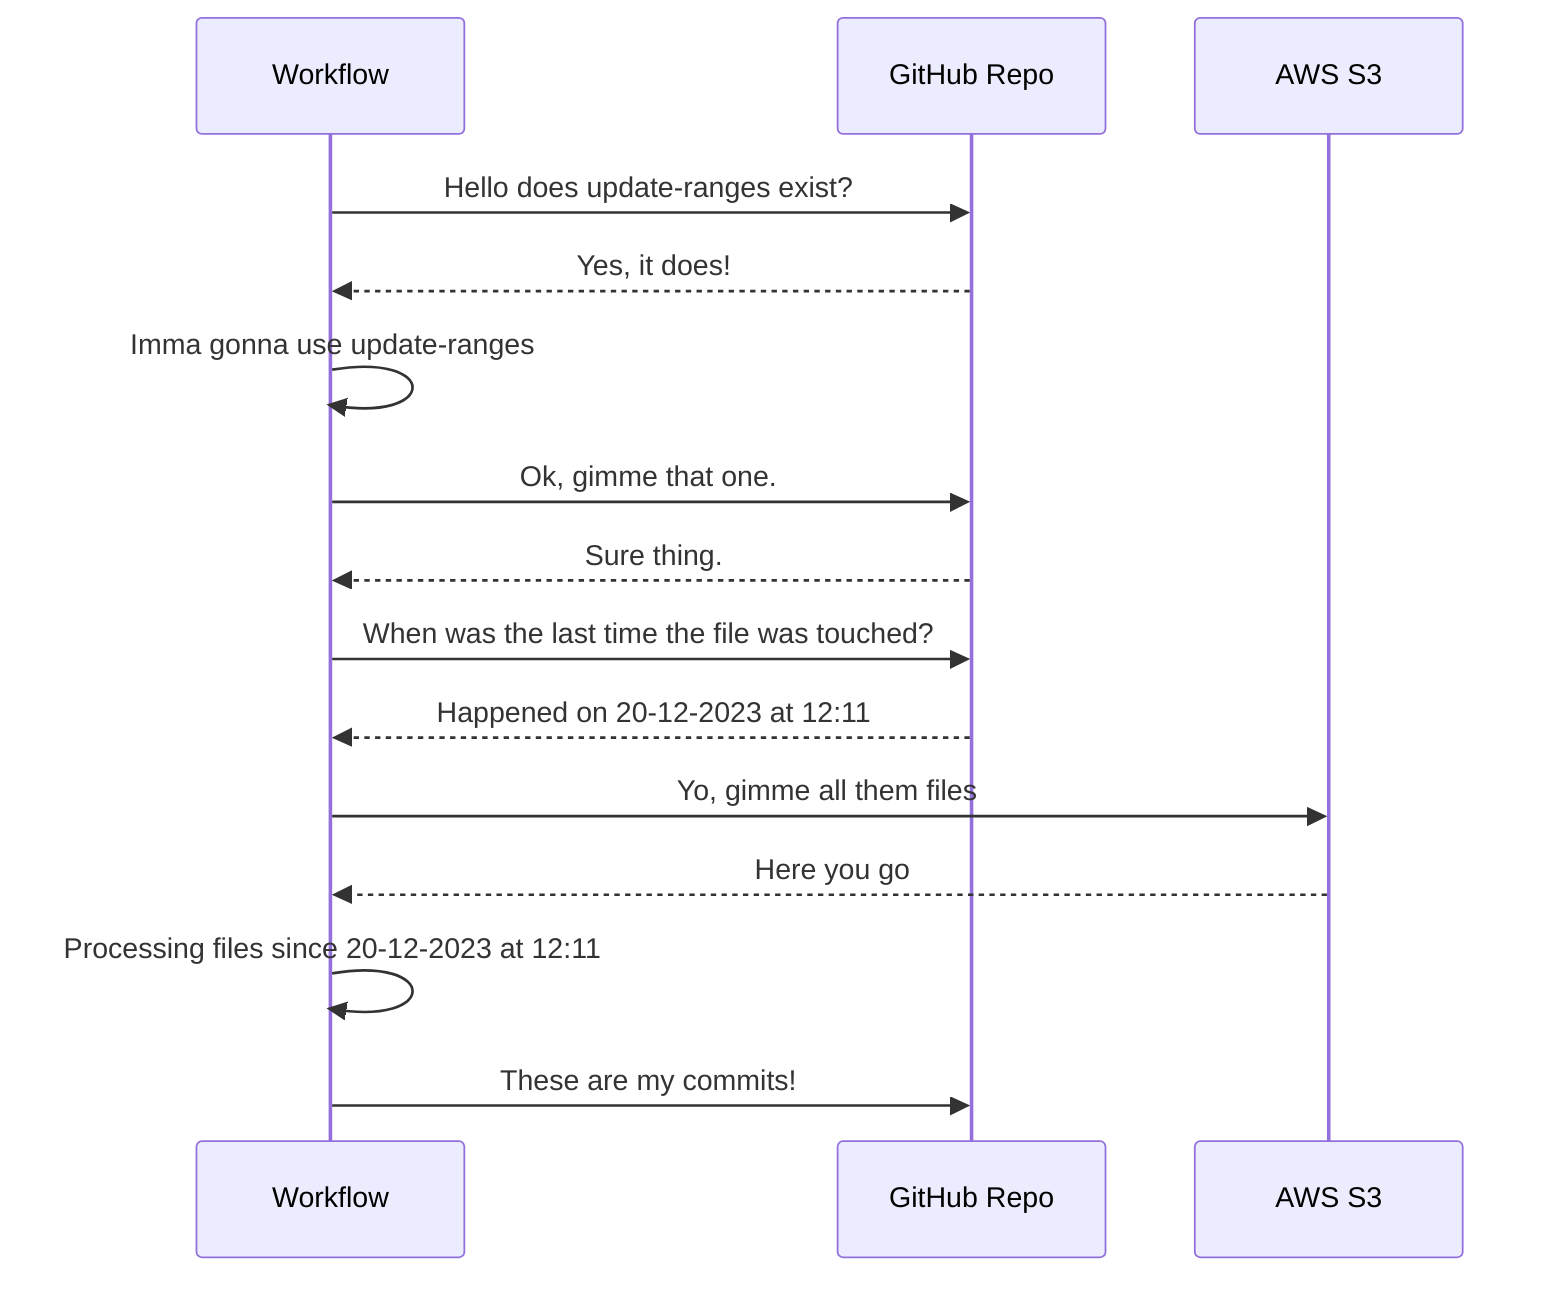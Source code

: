 sequenceDiagram
    participant Workflow
    participant GHR as GitHub Repo
    participant S3 as AWS S3
    Workflow->>GHR: Hello does update-ranges exist?
    GHR-->>Workflow: Yes, it does!
    Workflow->>Workflow: Imma gonna use update-ranges
    Workflow->>GHR: Ok, gimme that one.
    GHR-->>Workflow: Sure thing.
    Workflow->>GHR: When was the last time the file was touched?
    GHR-->>Workflow: Happened on 20-12-2023 at 12:11
    Workflow->>S3: Yo, gimme all them files
    S3-->>Workflow: Here you go
    Workflow->>Workflow: Processing files since 20-12-2023 at 12:11
    Workflow->>GHR: These are my commits!